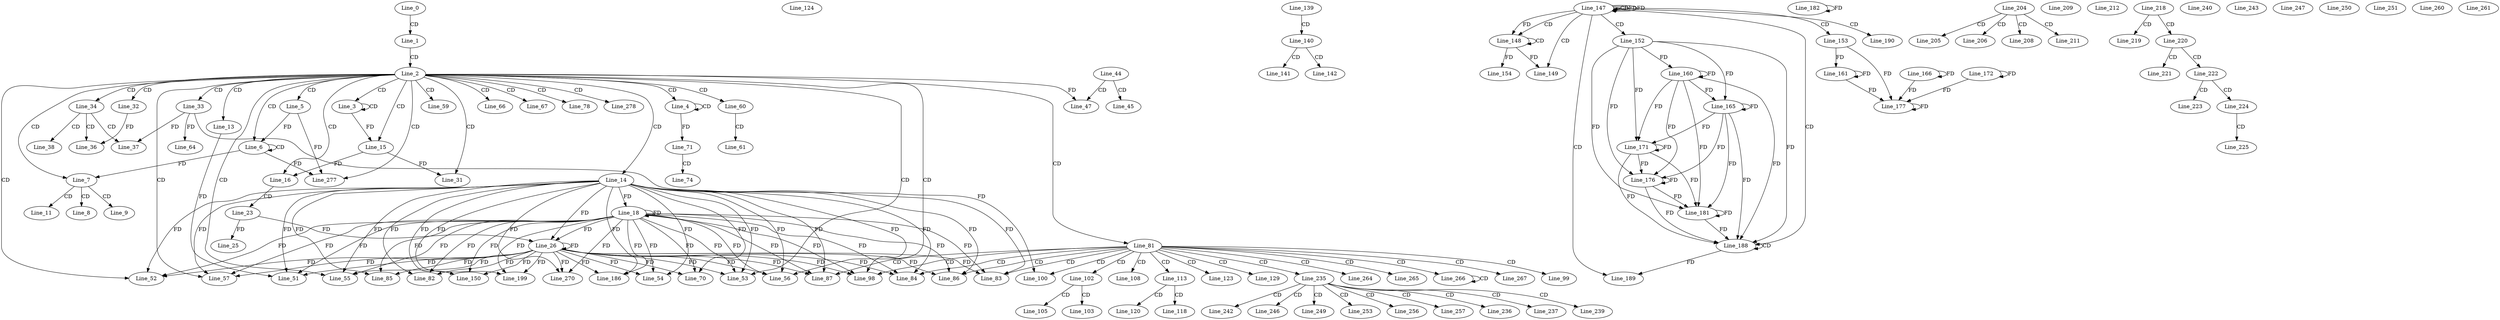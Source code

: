 digraph G {
  Line_0;
  Line_1;
  Line_2;
  Line_3;
  Line_3;
  Line_4;
  Line_4;
  Line_5;
  Line_6;
  Line_6;
  Line_7;
  Line_8;
  Line_9;
  Line_11;
  Line_13;
  Line_14;
  Line_15;
  Line_15;
  Line_16;
  Line_16;
  Line_16;
  Line_16;
  Line_18;
  Line_23;
  Line_25;
  Line_26;
  Line_26;
  Line_31;
  Line_31;
  Line_32;
  Line_33;
  Line_34;
  Line_34;
  Line_36;
  Line_37;
  Line_38;
  Line_44;
  Line_45;
  Line_47;
  Line_47;
  Line_51;
  Line_51;
  Line_52;
  Line_53;
  Line_53;
  Line_54;
  Line_55;
  Line_56;
  Line_56;
  Line_57;
  Line_59;
  Line_60;
  Line_61;
  Line_64;
  Line_66;
  Line_67;
  Line_70;
  Line_71;
  Line_71;
  Line_74;
  Line_78;
  Line_81;
  Line_82;
  Line_83;
  Line_84;
  Line_84;
  Line_85;
  Line_86;
  Line_87;
  Line_87;
  Line_98;
  Line_98;
  Line_99;
  Line_100;
  Line_100;
  Line_102;
  Line_103;
  Line_105;
  Line_108;
  Line_113;
  Line_118;
  Line_120;
  Line_123;
  Line_124;
  Line_129;
  Line_139;
  Line_140;
  Line_141;
  Line_142;
  Line_147;
  Line_147;
  Line_147;
  Line_147;
  Line_148;
  Line_148;
  Line_148;
  Line_149;
  Line_149;
  Line_150;
  Line_152;
  Line_153;
  Line_154;
  Line_160;
  Line_161;
  Line_165;
  Line_166;
  Line_171;
  Line_172;
  Line_176;
  Line_177;
  Line_181;
  Line_182;
  Line_186;
  Line_188;
  Line_188;
  Line_189;
  Line_190;
  Line_199;
  Line_204;
  Line_205;
  Line_206;
  Line_208;
  Line_209;
  Line_211;
  Line_212;
  Line_218;
  Line_219;
  Line_220;
  Line_221;
  Line_222;
  Line_223;
  Line_224;
  Line_225;
  Line_235;
  Line_236;
  Line_237;
  Line_239;
  Line_240;
  Line_242;
  Line_243;
  Line_246;
  Line_247;
  Line_249;
  Line_250;
  Line_251;
  Line_253;
  Line_256;
  Line_257;
  Line_260;
  Line_261;
  Line_264;
  Line_265;
  Line_266;
  Line_266;
  Line_267;
  Line_270;
  Line_277;
  Line_278;
  Line_0 -> Line_1 [ label="CD" ];
  Line_1 -> Line_2 [ label="CD" ];
  Line_2 -> Line_3 [ label="CD" ];
  Line_3 -> Line_3 [ label="CD" ];
  Line_2 -> Line_4 [ label="CD" ];
  Line_4 -> Line_4 [ label="CD" ];
  Line_2 -> Line_5 [ label="CD" ];
  Line_2 -> Line_6 [ label="CD" ];
  Line_6 -> Line_6 [ label="CD" ];
  Line_5 -> Line_6 [ label="FD" ];
  Line_2 -> Line_7 [ label="CD" ];
  Line_6 -> Line_7 [ label="FD" ];
  Line_7 -> Line_8 [ label="CD" ];
  Line_7 -> Line_9 [ label="CD" ];
  Line_7 -> Line_11 [ label="CD" ];
  Line_2 -> Line_13 [ label="CD" ];
  Line_2 -> Line_14 [ label="CD" ];
  Line_2 -> Line_15 [ label="CD" ];
  Line_3 -> Line_15 [ label="FD" ];
  Line_2 -> Line_16 [ label="CD" ];
  Line_15 -> Line_16 [ label="FD" ];
  Line_14 -> Line_18 [ label="FD" ];
  Line_18 -> Line_18 [ label="FD" ];
  Line_16 -> Line_23 [ label="CD" ];
  Line_23 -> Line_25 [ label="FD" ];
  Line_14 -> Line_26 [ label="FD" ];
  Line_18 -> Line_26 [ label="FD" ];
  Line_26 -> Line_26 [ label="FD" ];
  Line_23 -> Line_26 [ label="FD" ];
  Line_2 -> Line_31 [ label="CD" ];
  Line_15 -> Line_31 [ label="FD" ];
  Line_2 -> Line_32 [ label="CD" ];
  Line_2 -> Line_33 [ label="CD" ];
  Line_2 -> Line_34 [ label="CD" ];
  Line_34 -> Line_36 [ label="CD" ];
  Line_32 -> Line_36 [ label="FD" ];
  Line_34 -> Line_37 [ label="CD" ];
  Line_33 -> Line_37 [ label="FD" ];
  Line_34 -> Line_38 [ label="CD" ];
  Line_44 -> Line_45 [ label="CD" ];
  Line_44 -> Line_47 [ label="CD" ];
  Line_2 -> Line_47 [ label="FD" ];
  Line_13 -> Line_51 [ label="FD" ];
  Line_14 -> Line_51 [ label="FD" ];
  Line_18 -> Line_51 [ label="FD" ];
  Line_26 -> Line_51 [ label="FD" ];
  Line_2 -> Line_52 [ label="CD" ];
  Line_14 -> Line_52 [ label="FD" ];
  Line_18 -> Line_52 [ label="FD" ];
  Line_26 -> Line_52 [ label="FD" ];
  Line_2 -> Line_53 [ label="CD" ];
  Line_14 -> Line_53 [ label="FD" ];
  Line_18 -> Line_53 [ label="FD" ];
  Line_26 -> Line_53 [ label="FD" ];
  Line_14 -> Line_54 [ label="FD" ];
  Line_18 -> Line_54 [ label="FD" ];
  Line_26 -> Line_54 [ label="FD" ];
  Line_2 -> Line_55 [ label="CD" ];
  Line_14 -> Line_55 [ label="FD" ];
  Line_18 -> Line_55 [ label="FD" ];
  Line_26 -> Line_55 [ label="FD" ];
  Line_2 -> Line_56 [ label="CD" ];
  Line_14 -> Line_56 [ label="FD" ];
  Line_18 -> Line_56 [ label="FD" ];
  Line_26 -> Line_56 [ label="FD" ];
  Line_2 -> Line_57 [ label="CD" ];
  Line_14 -> Line_57 [ label="FD" ];
  Line_18 -> Line_57 [ label="FD" ];
  Line_26 -> Line_57 [ label="FD" ];
  Line_2 -> Line_59 [ label="CD" ];
  Line_2 -> Line_60 [ label="CD" ];
  Line_60 -> Line_61 [ label="CD" ];
  Line_33 -> Line_64 [ label="FD" ];
  Line_2 -> Line_66 [ label="CD" ];
  Line_2 -> Line_67 [ label="CD" ];
  Line_14 -> Line_70 [ label="FD" ];
  Line_18 -> Line_70 [ label="FD" ];
  Line_26 -> Line_70 [ label="FD" ];
  Line_4 -> Line_71 [ label="FD" ];
  Line_71 -> Line_74 [ label="CD" ];
  Line_2 -> Line_78 [ label="CD" ];
  Line_2 -> Line_81 [ label="CD" ];
  Line_14 -> Line_82 [ label="FD" ];
  Line_18 -> Line_82 [ label="FD" ];
  Line_26 -> Line_82 [ label="FD" ];
  Line_81 -> Line_83 [ label="CD" ];
  Line_14 -> Line_83 [ label="FD" ];
  Line_18 -> Line_83 [ label="FD" ];
  Line_26 -> Line_83 [ label="FD" ];
  Line_81 -> Line_84 [ label="CD" ];
  Line_14 -> Line_84 [ label="FD" ];
  Line_18 -> Line_84 [ label="FD" ];
  Line_26 -> Line_84 [ label="FD" ];
  Line_14 -> Line_85 [ label="FD" ];
  Line_18 -> Line_85 [ label="FD" ];
  Line_26 -> Line_85 [ label="FD" ];
  Line_81 -> Line_86 [ label="CD" ];
  Line_14 -> Line_86 [ label="FD" ];
  Line_18 -> Line_86 [ label="FD" ];
  Line_26 -> Line_86 [ label="FD" ];
  Line_81 -> Line_87 [ label="CD" ];
  Line_14 -> Line_87 [ label="FD" ];
  Line_18 -> Line_87 [ label="FD" ];
  Line_26 -> Line_87 [ label="FD" ];
  Line_81 -> Line_98 [ label="CD" ];
  Line_14 -> Line_98 [ label="FD" ];
  Line_18 -> Line_98 [ label="FD" ];
  Line_26 -> Line_98 [ label="FD" ];
  Line_81 -> Line_99 [ label="CD" ];
  Line_81 -> Line_100 [ label="CD" ];
  Line_33 -> Line_100 [ label="FD" ];
  Line_81 -> Line_102 [ label="CD" ];
  Line_102 -> Line_103 [ label="CD" ];
  Line_102 -> Line_105 [ label="CD" ];
  Line_81 -> Line_108 [ label="CD" ];
  Line_81 -> Line_113 [ label="CD" ];
  Line_113 -> Line_118 [ label="CD" ];
  Line_113 -> Line_120 [ label="CD" ];
  Line_81 -> Line_123 [ label="CD" ];
  Line_81 -> Line_129 [ label="CD" ];
  Line_139 -> Line_140 [ label="CD" ];
  Line_140 -> Line_141 [ label="CD" ];
  Line_140 -> Line_142 [ label="CD" ];
  Line_147 -> Line_147 [ label="CD" ];
  Line_147 -> Line_147 [ label="FD" ];
  Line_147 -> Line_148 [ label="CD" ];
  Line_148 -> Line_148 [ label="CD" ];
  Line_147 -> Line_148 [ label="FD" ];
  Line_147 -> Line_149 [ label="CD" ];
  Line_148 -> Line_149 [ label="FD" ];
  Line_14 -> Line_150 [ label="FD" ];
  Line_18 -> Line_150 [ label="FD" ];
  Line_26 -> Line_150 [ label="FD" ];
  Line_147 -> Line_152 [ label="CD" ];
  Line_147 -> Line_153 [ label="CD" ];
  Line_148 -> Line_154 [ label="FD" ];
  Line_152 -> Line_160 [ label="FD" ];
  Line_160 -> Line_160 [ label="FD" ];
  Line_153 -> Line_161 [ label="FD" ];
  Line_161 -> Line_161 [ label="FD" ];
  Line_152 -> Line_165 [ label="FD" ];
  Line_160 -> Line_165 [ label="FD" ];
  Line_165 -> Line_165 [ label="FD" ];
  Line_166 -> Line_166 [ label="FD" ];
  Line_152 -> Line_171 [ label="FD" ];
  Line_160 -> Line_171 [ label="FD" ];
  Line_165 -> Line_171 [ label="FD" ];
  Line_171 -> Line_171 [ label="FD" ];
  Line_172 -> Line_172 [ label="FD" ];
  Line_152 -> Line_176 [ label="FD" ];
  Line_160 -> Line_176 [ label="FD" ];
  Line_165 -> Line_176 [ label="FD" ];
  Line_171 -> Line_176 [ label="FD" ];
  Line_176 -> Line_176 [ label="FD" ];
  Line_153 -> Line_177 [ label="FD" ];
  Line_161 -> Line_177 [ label="FD" ];
  Line_166 -> Line_177 [ label="FD" ];
  Line_172 -> Line_177 [ label="FD" ];
  Line_177 -> Line_177 [ label="FD" ];
  Line_152 -> Line_181 [ label="FD" ];
  Line_160 -> Line_181 [ label="FD" ];
  Line_165 -> Line_181 [ label="FD" ];
  Line_171 -> Line_181 [ label="FD" ];
  Line_176 -> Line_181 [ label="FD" ];
  Line_181 -> Line_181 [ label="FD" ];
  Line_182 -> Line_182 [ label="FD" ];
  Line_14 -> Line_186 [ label="FD" ];
  Line_18 -> Line_186 [ label="FD" ];
  Line_26 -> Line_186 [ label="FD" ];
  Line_147 -> Line_188 [ label="CD" ];
  Line_188 -> Line_188 [ label="CD" ];
  Line_152 -> Line_188 [ label="FD" ];
  Line_160 -> Line_188 [ label="FD" ];
  Line_165 -> Line_188 [ label="FD" ];
  Line_171 -> Line_188 [ label="FD" ];
  Line_176 -> Line_188 [ label="FD" ];
  Line_181 -> Line_188 [ label="FD" ];
  Line_147 -> Line_189 [ label="CD" ];
  Line_188 -> Line_189 [ label="FD" ];
  Line_147 -> Line_190 [ label="CD" ];
  Line_14 -> Line_199 [ label="FD" ];
  Line_18 -> Line_199 [ label="FD" ];
  Line_26 -> Line_199 [ label="FD" ];
  Line_204 -> Line_205 [ label="CD" ];
  Line_204 -> Line_206 [ label="CD" ];
  Line_204 -> Line_208 [ label="CD" ];
  Line_204 -> Line_211 [ label="CD" ];
  Line_218 -> Line_219 [ label="CD" ];
  Line_218 -> Line_220 [ label="CD" ];
  Line_220 -> Line_221 [ label="CD" ];
  Line_220 -> Line_222 [ label="CD" ];
  Line_222 -> Line_223 [ label="CD" ];
  Line_222 -> Line_224 [ label="CD" ];
  Line_224 -> Line_225 [ label="CD" ];
  Line_81 -> Line_235 [ label="CD" ];
  Line_235 -> Line_236 [ label="CD" ];
  Line_235 -> Line_237 [ label="CD" ];
  Line_235 -> Line_239 [ label="CD" ];
  Line_235 -> Line_242 [ label="CD" ];
  Line_235 -> Line_246 [ label="CD" ];
  Line_235 -> Line_249 [ label="CD" ];
  Line_235 -> Line_253 [ label="CD" ];
  Line_235 -> Line_256 [ label="CD" ];
  Line_235 -> Line_257 [ label="CD" ];
  Line_81 -> Line_264 [ label="CD" ];
  Line_81 -> Line_265 [ label="CD" ];
  Line_81 -> Line_266 [ label="CD" ];
  Line_266 -> Line_266 [ label="CD" ];
  Line_81 -> Line_267 [ label="CD" ];
  Line_14 -> Line_270 [ label="FD" ];
  Line_18 -> Line_270 [ label="FD" ];
  Line_26 -> Line_270 [ label="FD" ];
  Line_2 -> Line_277 [ label="CD" ];
  Line_5 -> Line_277 [ label="FD" ];
  Line_6 -> Line_277 [ label="FD" ];
  Line_2 -> Line_278 [ label="CD" ];
  Line_147 -> Line_147 [ label="FD" ];
}
